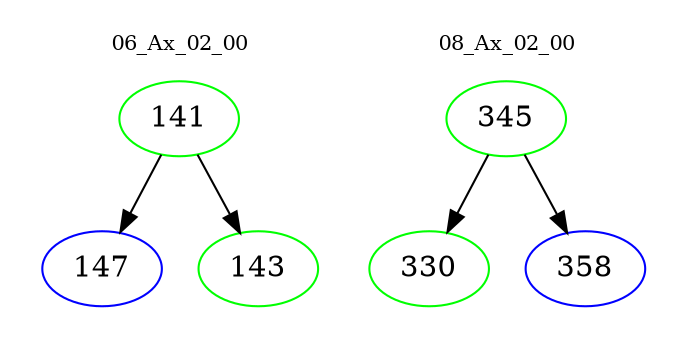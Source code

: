 digraph{
subgraph cluster_0 {
color = white
label = "06_Ax_02_00";
fontsize=10;
T0_141 [label="141", color="green"]
T0_141 -> T0_147 [color="black"]
T0_147 [label="147", color="blue"]
T0_141 -> T0_143 [color="black"]
T0_143 [label="143", color="green"]
}
subgraph cluster_1 {
color = white
label = "08_Ax_02_00";
fontsize=10;
T1_345 [label="345", color="green"]
T1_345 -> T1_330 [color="black"]
T1_330 [label="330", color="green"]
T1_345 -> T1_358 [color="black"]
T1_358 [label="358", color="blue"]
}
}

